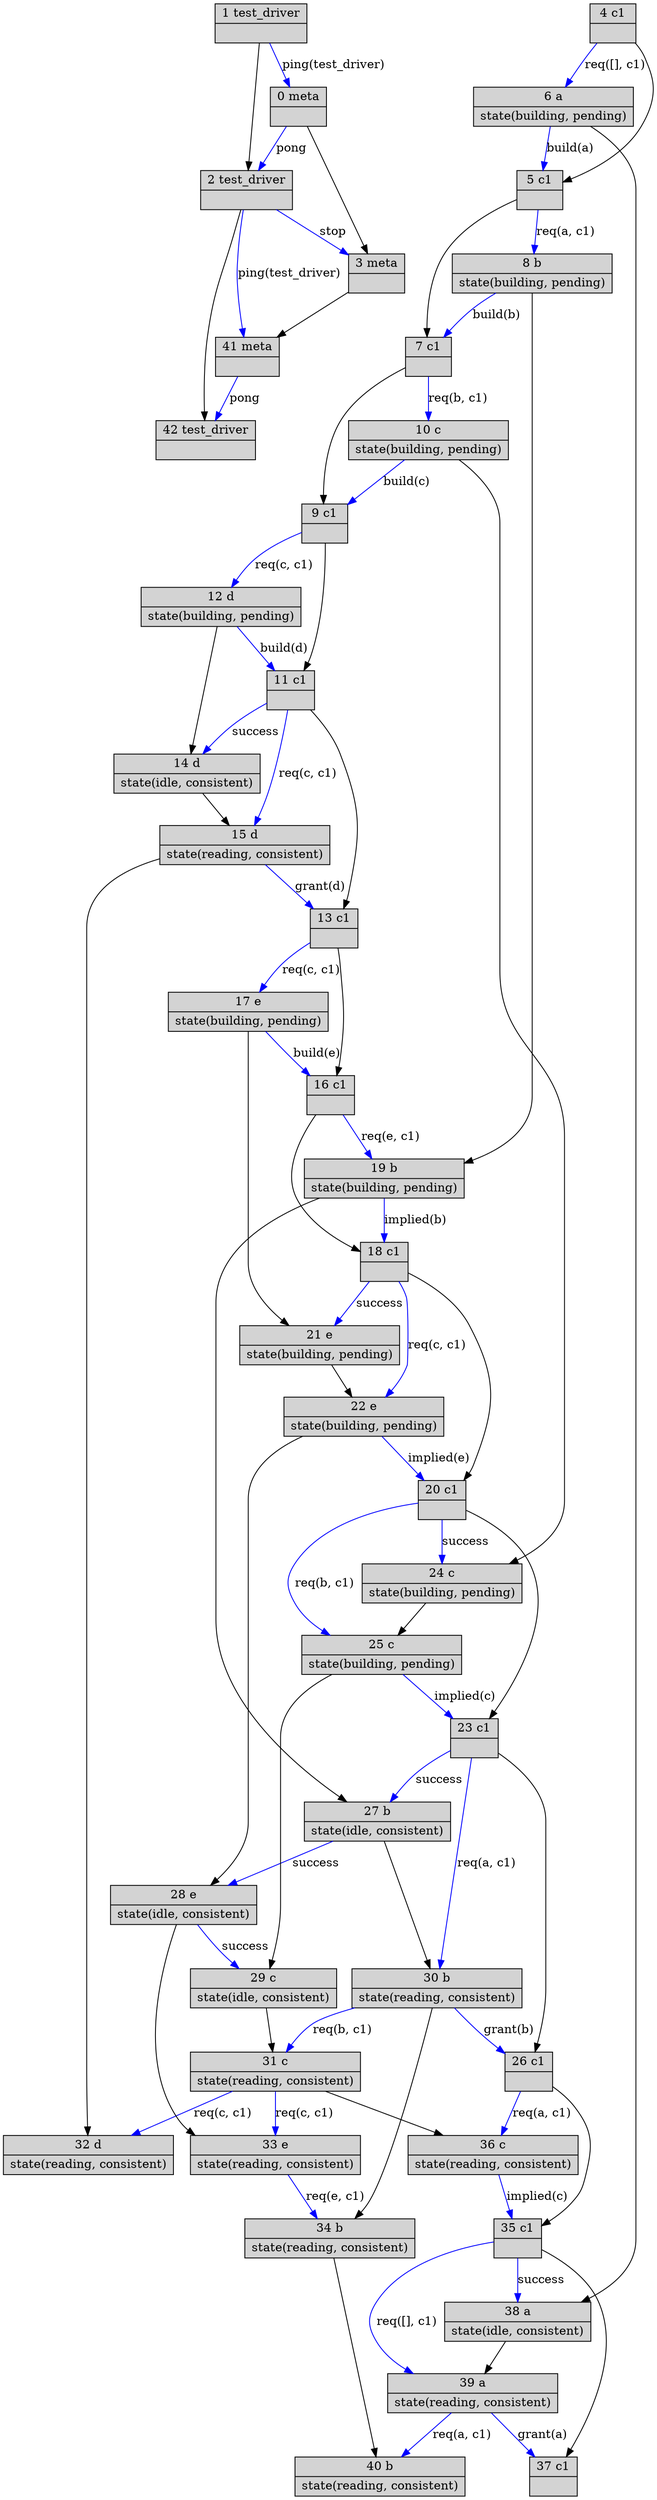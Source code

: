 digraph G {
node [style=filled,shape = "record"]
"42" [label="{42 test_driver|}"]
"41" [label="{41 meta|}"]
"40" [label="{40 b|state(reading, consistent)}"]
"39" [label="{39 a|state(reading, consistent)}"]
"38" [label="{38 a|state(idle, consistent)}"]
"37" [label="{37 c1|}"]
"36" [label="{36 c|state(reading, consistent)}"]
"35" [label="{35 c1|}"]
"34" [label="{34 b|state(reading, consistent)}"]
"33" [label="{33 e|state(reading, consistent)}"]
"32" [label="{32 d|state(reading, consistent)}"]
"31" [label="{31 c|state(reading, consistent)}"]
"30" [label="{30 b|state(reading, consistent)}"]
"29" [label="{29 c|state(idle, consistent)}"]
"28" [label="{28 e|state(idle, consistent)}"]
"27" [label="{27 b|state(idle, consistent)}"]
"26" [label="{26 c1|}"]
"25" [label="{25 c|state(building, pending)}"]
"24" [label="{24 c|state(building, pending)}"]
"23" [label="{23 c1|}"]
"22" [label="{22 e|state(building, pending)}"]
"21" [label="{21 e|state(building, pending)}"]
"20" [label="{20 c1|}"]
"19" [label="{19 b|state(building, pending)}"]
"18" [label="{18 c1|}"]
"17" [label="{17 e|state(building, pending)}"]
"16" [label="{16 c1|}"]
"15" [label="{15 d|state(reading, consistent)}"]
"14" [label="{14 d|state(idle, consistent)}"]
"13" [label="{13 c1|}"]
"12" [label="{12 d|state(building, pending)}"]
"11" [label="{11 c1|}"]
"10" [label="{10 c|state(building, pending)}"]
"9" [label="{9 c1|}"]
"8" [label="{8 b|state(building, pending)}"]
"7" [label="{7 c1|}"]
"6" [label="{6 a|state(building, pending)}"]
"5" [label="{5 c1|}"]
"4" [label="{4 c1|}"]
"3" [label="{3 meta|}"]
"2" [label="{2 test_driver|}"]
"1" [label="{1 test_driver|}"]
"0" [label="{0 meta|}"]
"1" -> "0" [label="ping(test_driver)", color=blue]
"0" -> "2" [label="pong", color=blue]
"2" -> "3" [label="stop", color=blue]
"4" -> "6" [label="req([], c1)", color=blue]
"6" -> "5" [label="build(a)", color=blue]
"5" -> "8" [label="req(a, c1)", color=blue]
"8" -> "7" [label="build(b)", color=blue]
"7" -> "10" [label="req(b, c1)", color=blue]
"10" -> "9" [label="build(c)", color=blue]
"9" -> "12" [label="req(c, c1)", color=blue]
"12" -> "11" [label="build(d)", color=blue]
"11" -> "14" [label="success", color=blue]
"11" -> "15" [label="req(c, c1)", color=blue]
"15" -> "13" [label="grant(d)", color=blue]
"13" -> "17" [label="req(c, c1)", color=blue]
"17" -> "16" [label="build(e)", color=blue]
"16" -> "19" [label="req(e, c1)", color=blue]
"19" -> "18" [label="implied(b)", color=blue]
"18" -> "21" [label="success", color=blue]
"18" -> "22" [label="req(c, c1)", color=blue]
"22" -> "20" [label="implied(e)", color=blue]
"20" -> "24" [label="success", color=blue]
"20" -> "25" [label="req(b, c1)", color=blue]
"25" -> "23" [label="implied(c)", color=blue]
"23" -> "27" [label="success", color=blue]
"27" -> "28" [label="success", color=blue]
"28" -> "29" [label="success", color=blue]
"23" -> "30" [label="req(a, c1)", color=blue]
"30" -> "31" [label="req(b, c1)", color=blue]
"31" -> "32" [label="req(c, c1)", color=blue]
"31" -> "33" [label="req(c, c1)", color=blue]
"33" -> "34" [label="req(e, c1)", color=blue]
"30" -> "26" [label="grant(b)", color=blue]
"26" -> "36" [label="req(a, c1)", color=blue]
"36" -> "35" [label="implied(c)", color=blue]
"35" -> "38" [label="success", color=blue]
"35" -> "39" [label="req([], c1)", color=blue]
"39" -> "40" [label="req(a, c1)", color=blue]
"39" -> "37" [label="grant(a)", color=blue]
"2" -> "41" [label="ping(test_driver)", color=blue]
"41" -> "42" [label="pong", color=blue]
"2" -> "42" [color=black]
"3" -> "41" [color=black]
"34" -> "40" [color=black]
"38" -> "39" [color=black]
"6" -> "38" [color=black]
"35" -> "37" [color=black]
"31" -> "36" [color=black]
"26" -> "35" [color=black]
"30" -> "34" [color=black]
"28" -> "33" [color=black]
"15" -> "32" [color=black]
"29" -> "31" [color=black]
"27" -> "30" [color=black]
"25" -> "29" [color=black]
"22" -> "28" [color=black]
"19" -> "27" [color=black]
"23" -> "26" [color=black]
"24" -> "25" [color=black]
"10" -> "24" [color=black]
"20" -> "23" [color=black]
"21" -> "22" [color=black]
"17" -> "21" [color=black]
"18" -> "20" [color=black]
"8" -> "19" [color=black]
"16" -> "18" [color=black]
"13" -> "16" [color=black]
"14" -> "15" [color=black]
"12" -> "14" [color=black]
"11" -> "13" [color=black]
"9" -> "11" [color=black]
"7" -> "9" [color=black]
"5" -> "7" [color=black]
"4" -> "5" [color=black]
"0" -> "3" [color=black]
"1" -> "2" [color=black]
}
